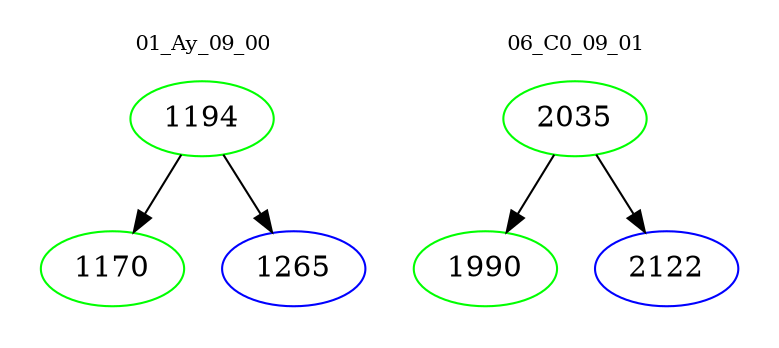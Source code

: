 digraph{
subgraph cluster_0 {
color = white
label = "01_Ay_09_00";
fontsize=10;
T0_1194 [label="1194", color="green"]
T0_1194 -> T0_1170 [color="black"]
T0_1170 [label="1170", color="green"]
T0_1194 -> T0_1265 [color="black"]
T0_1265 [label="1265", color="blue"]
}
subgraph cluster_1 {
color = white
label = "06_C0_09_01";
fontsize=10;
T1_2035 [label="2035", color="green"]
T1_2035 -> T1_1990 [color="black"]
T1_1990 [label="1990", color="green"]
T1_2035 -> T1_2122 [color="black"]
T1_2122 [label="2122", color="blue"]
}
}
